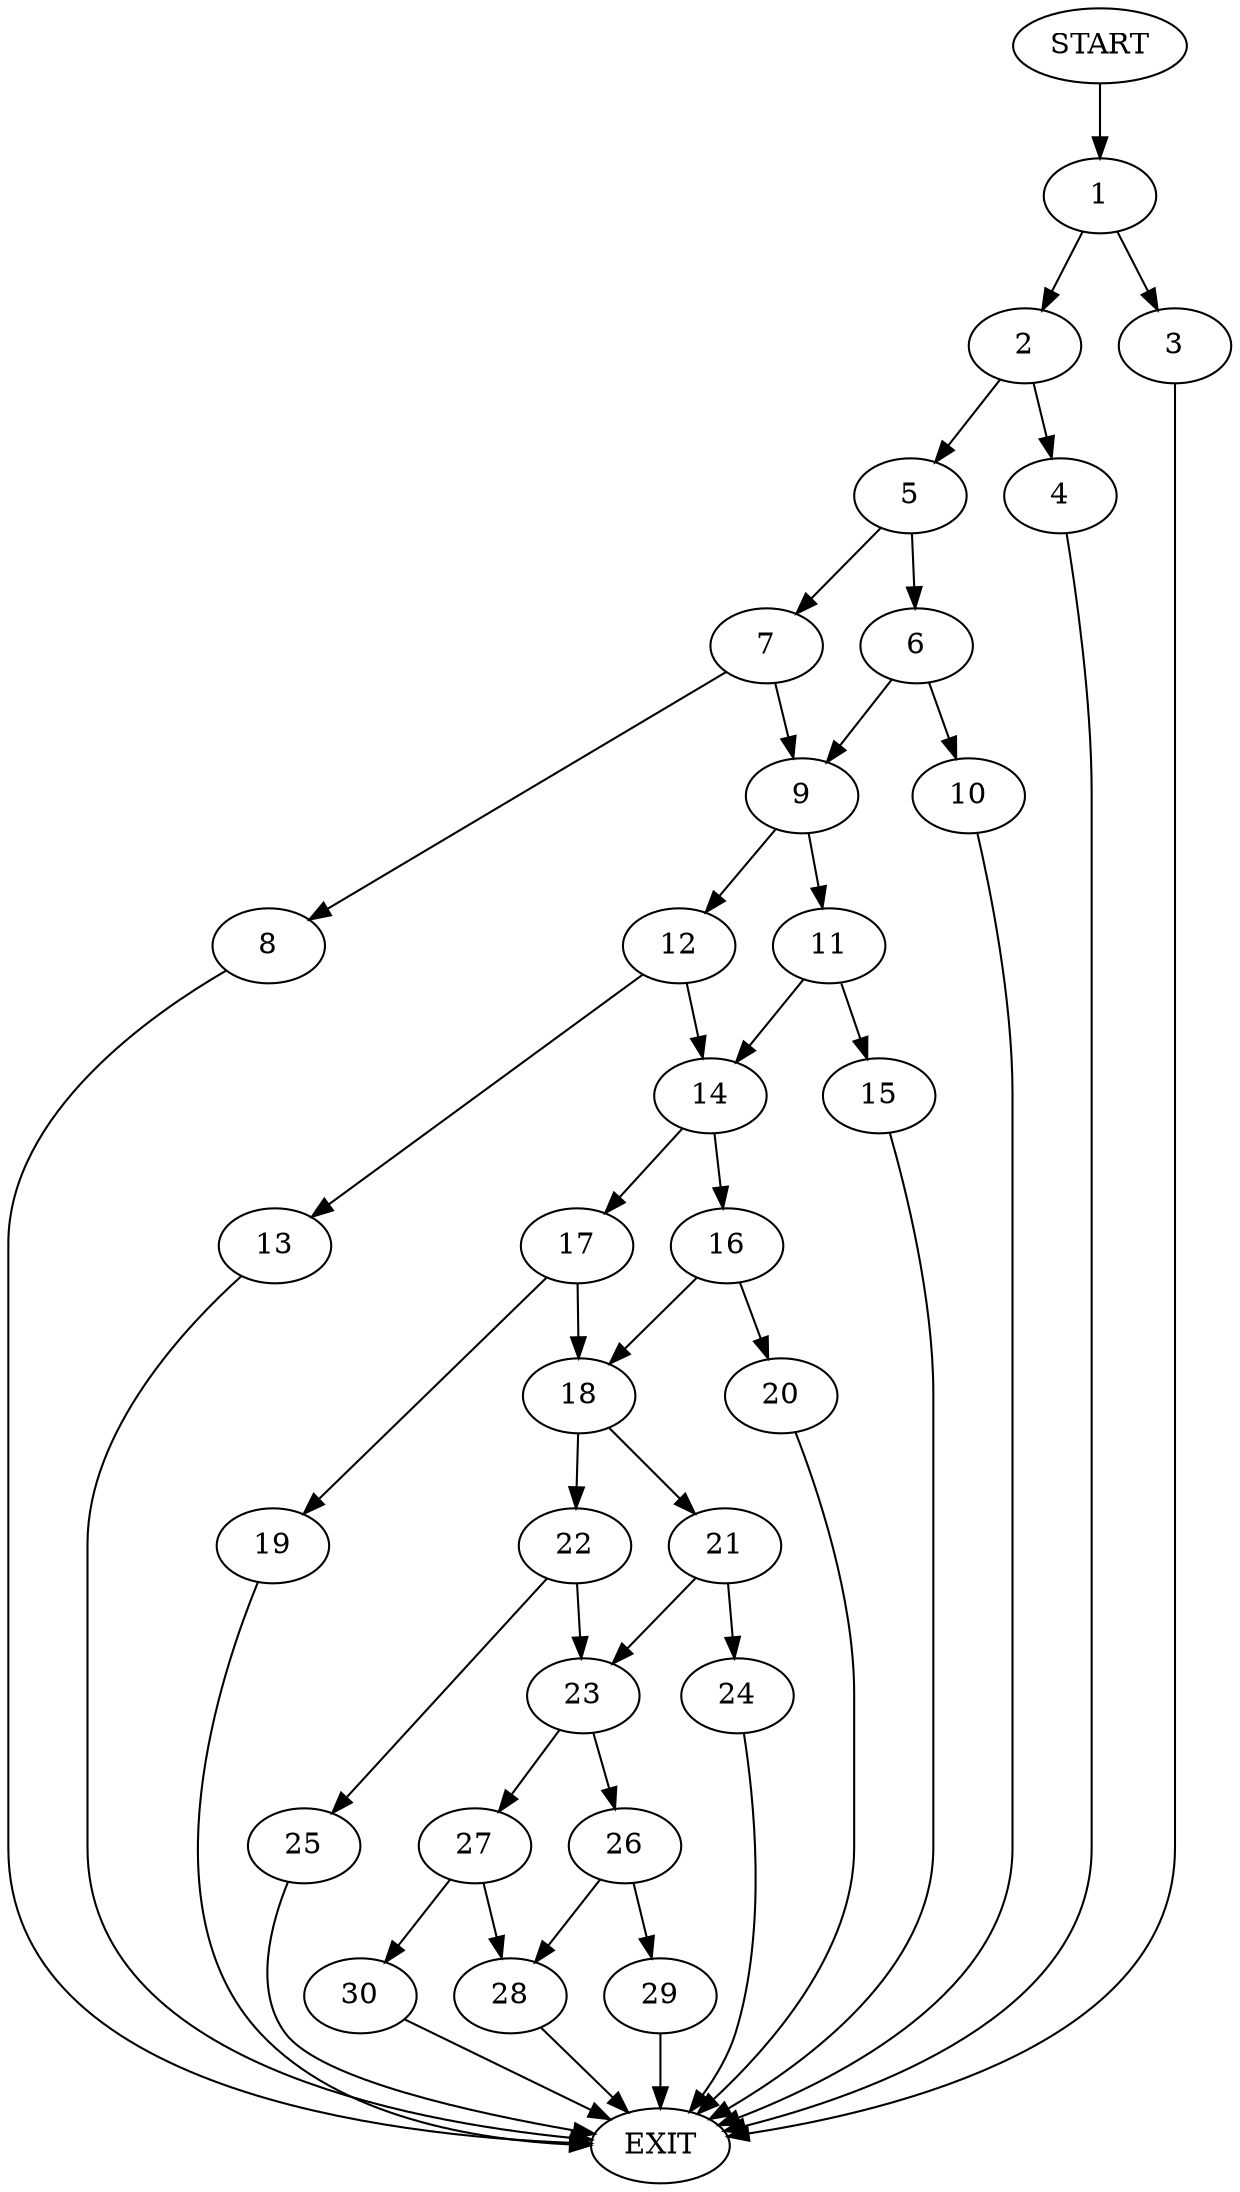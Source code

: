 digraph {
0 [label="START"]
31 [label="EXIT"]
0 -> 1
1 -> 2
1 -> 3
3 -> 31
2 -> 4
2 -> 5
4 -> 31
5 -> 6
5 -> 7
7 -> 8
7 -> 9
6 -> 9
6 -> 10
10 -> 31
9 -> 11
9 -> 12
8 -> 31
12 -> 13
12 -> 14
11 -> 15
11 -> 14
13 -> 31
14 -> 16
14 -> 17
15 -> 31
17 -> 18
17 -> 19
16 -> 20
16 -> 18
20 -> 31
18 -> 21
18 -> 22
19 -> 31
21 -> 23
21 -> 24
22 -> 23
22 -> 25
23 -> 26
23 -> 27
25 -> 31
24 -> 31
26 -> 28
26 -> 29
27 -> 28
27 -> 30
28 -> 31
30 -> 31
29 -> 31
}
